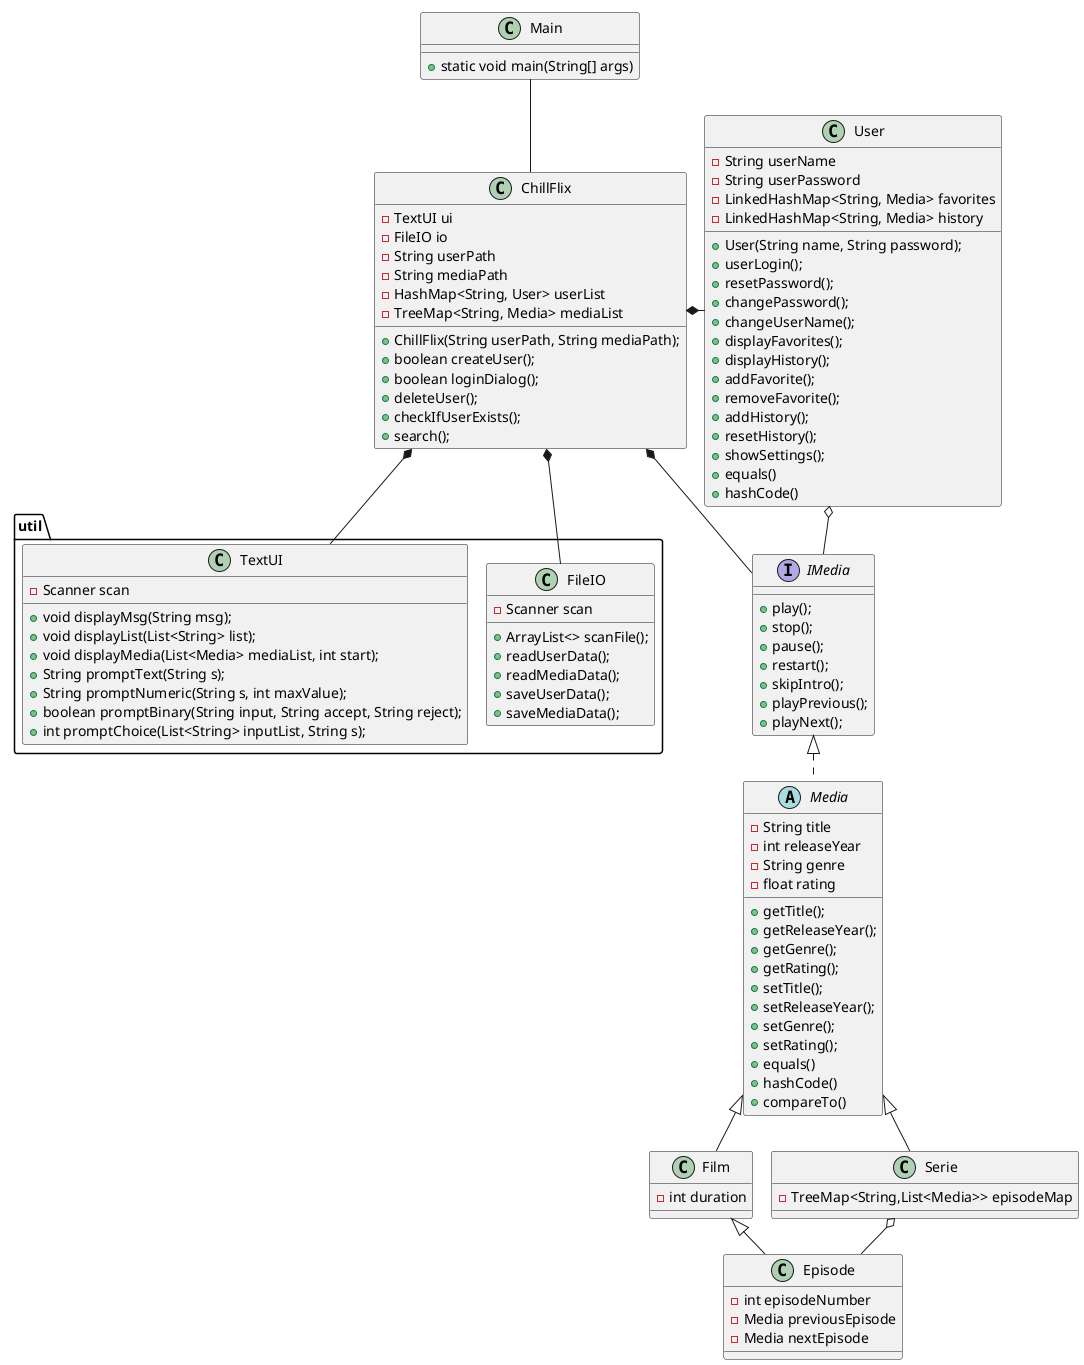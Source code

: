@startuml
'https://plantuml.com/class-diagram
!pragma layout smetana

Class Main{
+static void main(String[] args)
}

Class ChillFlix{
-TextUI ui
-FileIO io
-String userPath
-String mediaPath
-HashMap<String, User> userList
-TreeMap<String, Media> mediaList
+ChillFlix(String userPath, String mediaPath);
+boolean createUser();
+boolean loginDialog();
+deleteUser();
+checkIfUserExists();
+search();
}


Class User{
-String userName
-String userPassword
-LinkedHashMap<String, Media> favorites
-LinkedHashMap<String, Media> history
+User(String name, String password);
+userLogin();
+resetPassword();
+changePassword();
+changeUserName();
+displayFavorites();
+displayHistory();
+addFavorite();
+removeFavorite();
+addHistory();
+resetHistory();
+showSettings();
+equals()
+hashCode()
}

Interface IMedia{
+play();
+stop();
+pause();
+restart();
+skipIntro();
+playPrevious();
+playNext();
}
abstract Class Media{
-String title
-int releaseYear
-String genre
-float rating
+getTitle();
+getReleaseYear();
+getGenre();
+getRating();
+setTitle();
+setReleaseYear();
+setGenre();
+setRating();
+equals()
+hashCode()
+compareTo()
}

Class Film {
-int duration
}

Class Serie{
-TreeMap<String,List<Media>> episodeMap
}


Class Episode{
-int episodeNumber
-Media previousEpisode
-Media nextEpisode
}
package util {
    Class FileIO{
    -Scanner scan
    +ArrayList<> scanFile();
    +readUserData();
    +readMediaData();
    +saveUserData();
    +saveMediaData();
    }

    Class TextUI{
    -Scanner scan
    +void displayMsg(String msg);
    +void displayList(List<String> list);
    +void displayMedia(List<Media> mediaList, int start);
    +String promptText(String s);
    +String promptNumeric(String s, int maxValue);
    +boolean promptBinary(String input, String accept, String reject);
    +int promptChoice(List<String> inputList, String s);
    }
}

Film <|-- Episode
Media <|-- Film
Media <|-- Serie
Serie o-- Episode
IMedia <|.. Media
ChillFlix *- User
ChillFlix *-- IMedia
ChillFlix *-- FileIO
ChillFlix *-- TextUI
Main -- ChillFlix
User o- IMedia

@enduml

implements ..|>
extends <|-- (is-a)
composition *-- (must-have)
Aggregation o-- (can-have)
Associering <--